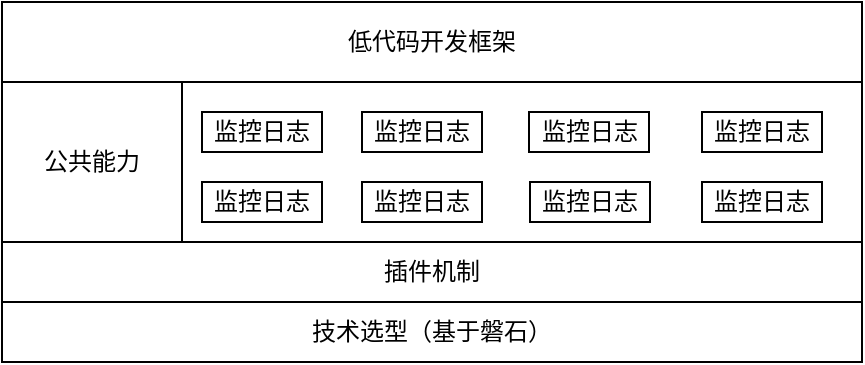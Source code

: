 <mxfile version="24.4.9" type="github">
  <diagram name="第 1 页" id="gqDG2Gp0E2L2Fy4fAPNA">
    <mxGraphModel dx="643" dy="317" grid="1" gridSize="10" guides="1" tooltips="1" connect="1" arrows="1" fold="1" page="1" pageScale="1" pageWidth="827" pageHeight="1169" math="0" shadow="0">
      <root>
        <mxCell id="0" />
        <mxCell id="1" parent="0" />
        <mxCell id="SDCCGMHogAq6qsjDlVBH-2" value="技术选型（基于磐石）" style="rounded=0;whiteSpace=wrap;html=1;" vertex="1" parent="1">
          <mxGeometry x="120" y="560" width="430" height="30" as="geometry" />
        </mxCell>
        <mxCell id="SDCCGMHogAq6qsjDlVBH-4" value="插件机制" style="rounded=0;whiteSpace=wrap;html=1;" vertex="1" parent="1">
          <mxGeometry x="120" y="530" width="430" height="30" as="geometry" />
        </mxCell>
        <mxCell id="SDCCGMHogAq6qsjDlVBH-6" value="低代码开发框架" style="rounded=0;whiteSpace=wrap;html=1;" vertex="1" parent="1">
          <mxGeometry x="120" y="410" width="430" height="40" as="geometry" />
        </mxCell>
        <mxCell id="SDCCGMHogAq6qsjDlVBH-9" value="" style="rounded=0;whiteSpace=wrap;html=1;" vertex="1" parent="1">
          <mxGeometry x="120" y="450" width="430" height="80" as="geometry" />
        </mxCell>
        <mxCell id="SDCCGMHogAq6qsjDlVBH-11" value="公共能力" style="rounded=0;whiteSpace=wrap;html=1;" vertex="1" parent="1">
          <mxGeometry x="120" y="450" width="90" height="80" as="geometry" />
        </mxCell>
        <mxCell id="SDCCGMHogAq6qsjDlVBH-12" value="监控日志" style="rounded=0;whiteSpace=wrap;html=1;" vertex="1" parent="1">
          <mxGeometry x="220" y="465" width="60" height="20" as="geometry" />
        </mxCell>
        <mxCell id="SDCCGMHogAq6qsjDlVBH-13" value="监控日志" style="rounded=0;whiteSpace=wrap;html=1;" vertex="1" parent="1">
          <mxGeometry x="220" y="500" width="60" height="20" as="geometry" />
        </mxCell>
        <mxCell id="SDCCGMHogAq6qsjDlVBH-14" value="监控日志" style="rounded=0;whiteSpace=wrap;html=1;" vertex="1" parent="1">
          <mxGeometry x="300" y="465" width="60" height="20" as="geometry" />
        </mxCell>
        <mxCell id="SDCCGMHogAq6qsjDlVBH-15" value="监控日志" style="rounded=0;whiteSpace=wrap;html=1;" vertex="1" parent="1">
          <mxGeometry x="383.5" y="465" width="60" height="20" as="geometry" />
        </mxCell>
        <mxCell id="SDCCGMHogAq6qsjDlVBH-16" value="监控日志" style="rounded=0;whiteSpace=wrap;html=1;" vertex="1" parent="1">
          <mxGeometry x="470" y="465" width="60" height="20" as="geometry" />
        </mxCell>
        <mxCell id="SDCCGMHogAq6qsjDlVBH-17" value="监控日志" style="rounded=0;whiteSpace=wrap;html=1;" vertex="1" parent="1">
          <mxGeometry x="300" y="500" width="60" height="20" as="geometry" />
        </mxCell>
        <mxCell id="SDCCGMHogAq6qsjDlVBH-18" value="监控日志" style="rounded=0;whiteSpace=wrap;html=1;" vertex="1" parent="1">
          <mxGeometry x="384" y="500" width="60" height="20" as="geometry" />
        </mxCell>
        <mxCell id="SDCCGMHogAq6qsjDlVBH-19" value="监控日志" style="rounded=0;whiteSpace=wrap;html=1;" vertex="1" parent="1">
          <mxGeometry x="470" y="500" width="60" height="20" as="geometry" />
        </mxCell>
      </root>
    </mxGraphModel>
  </diagram>
</mxfile>
